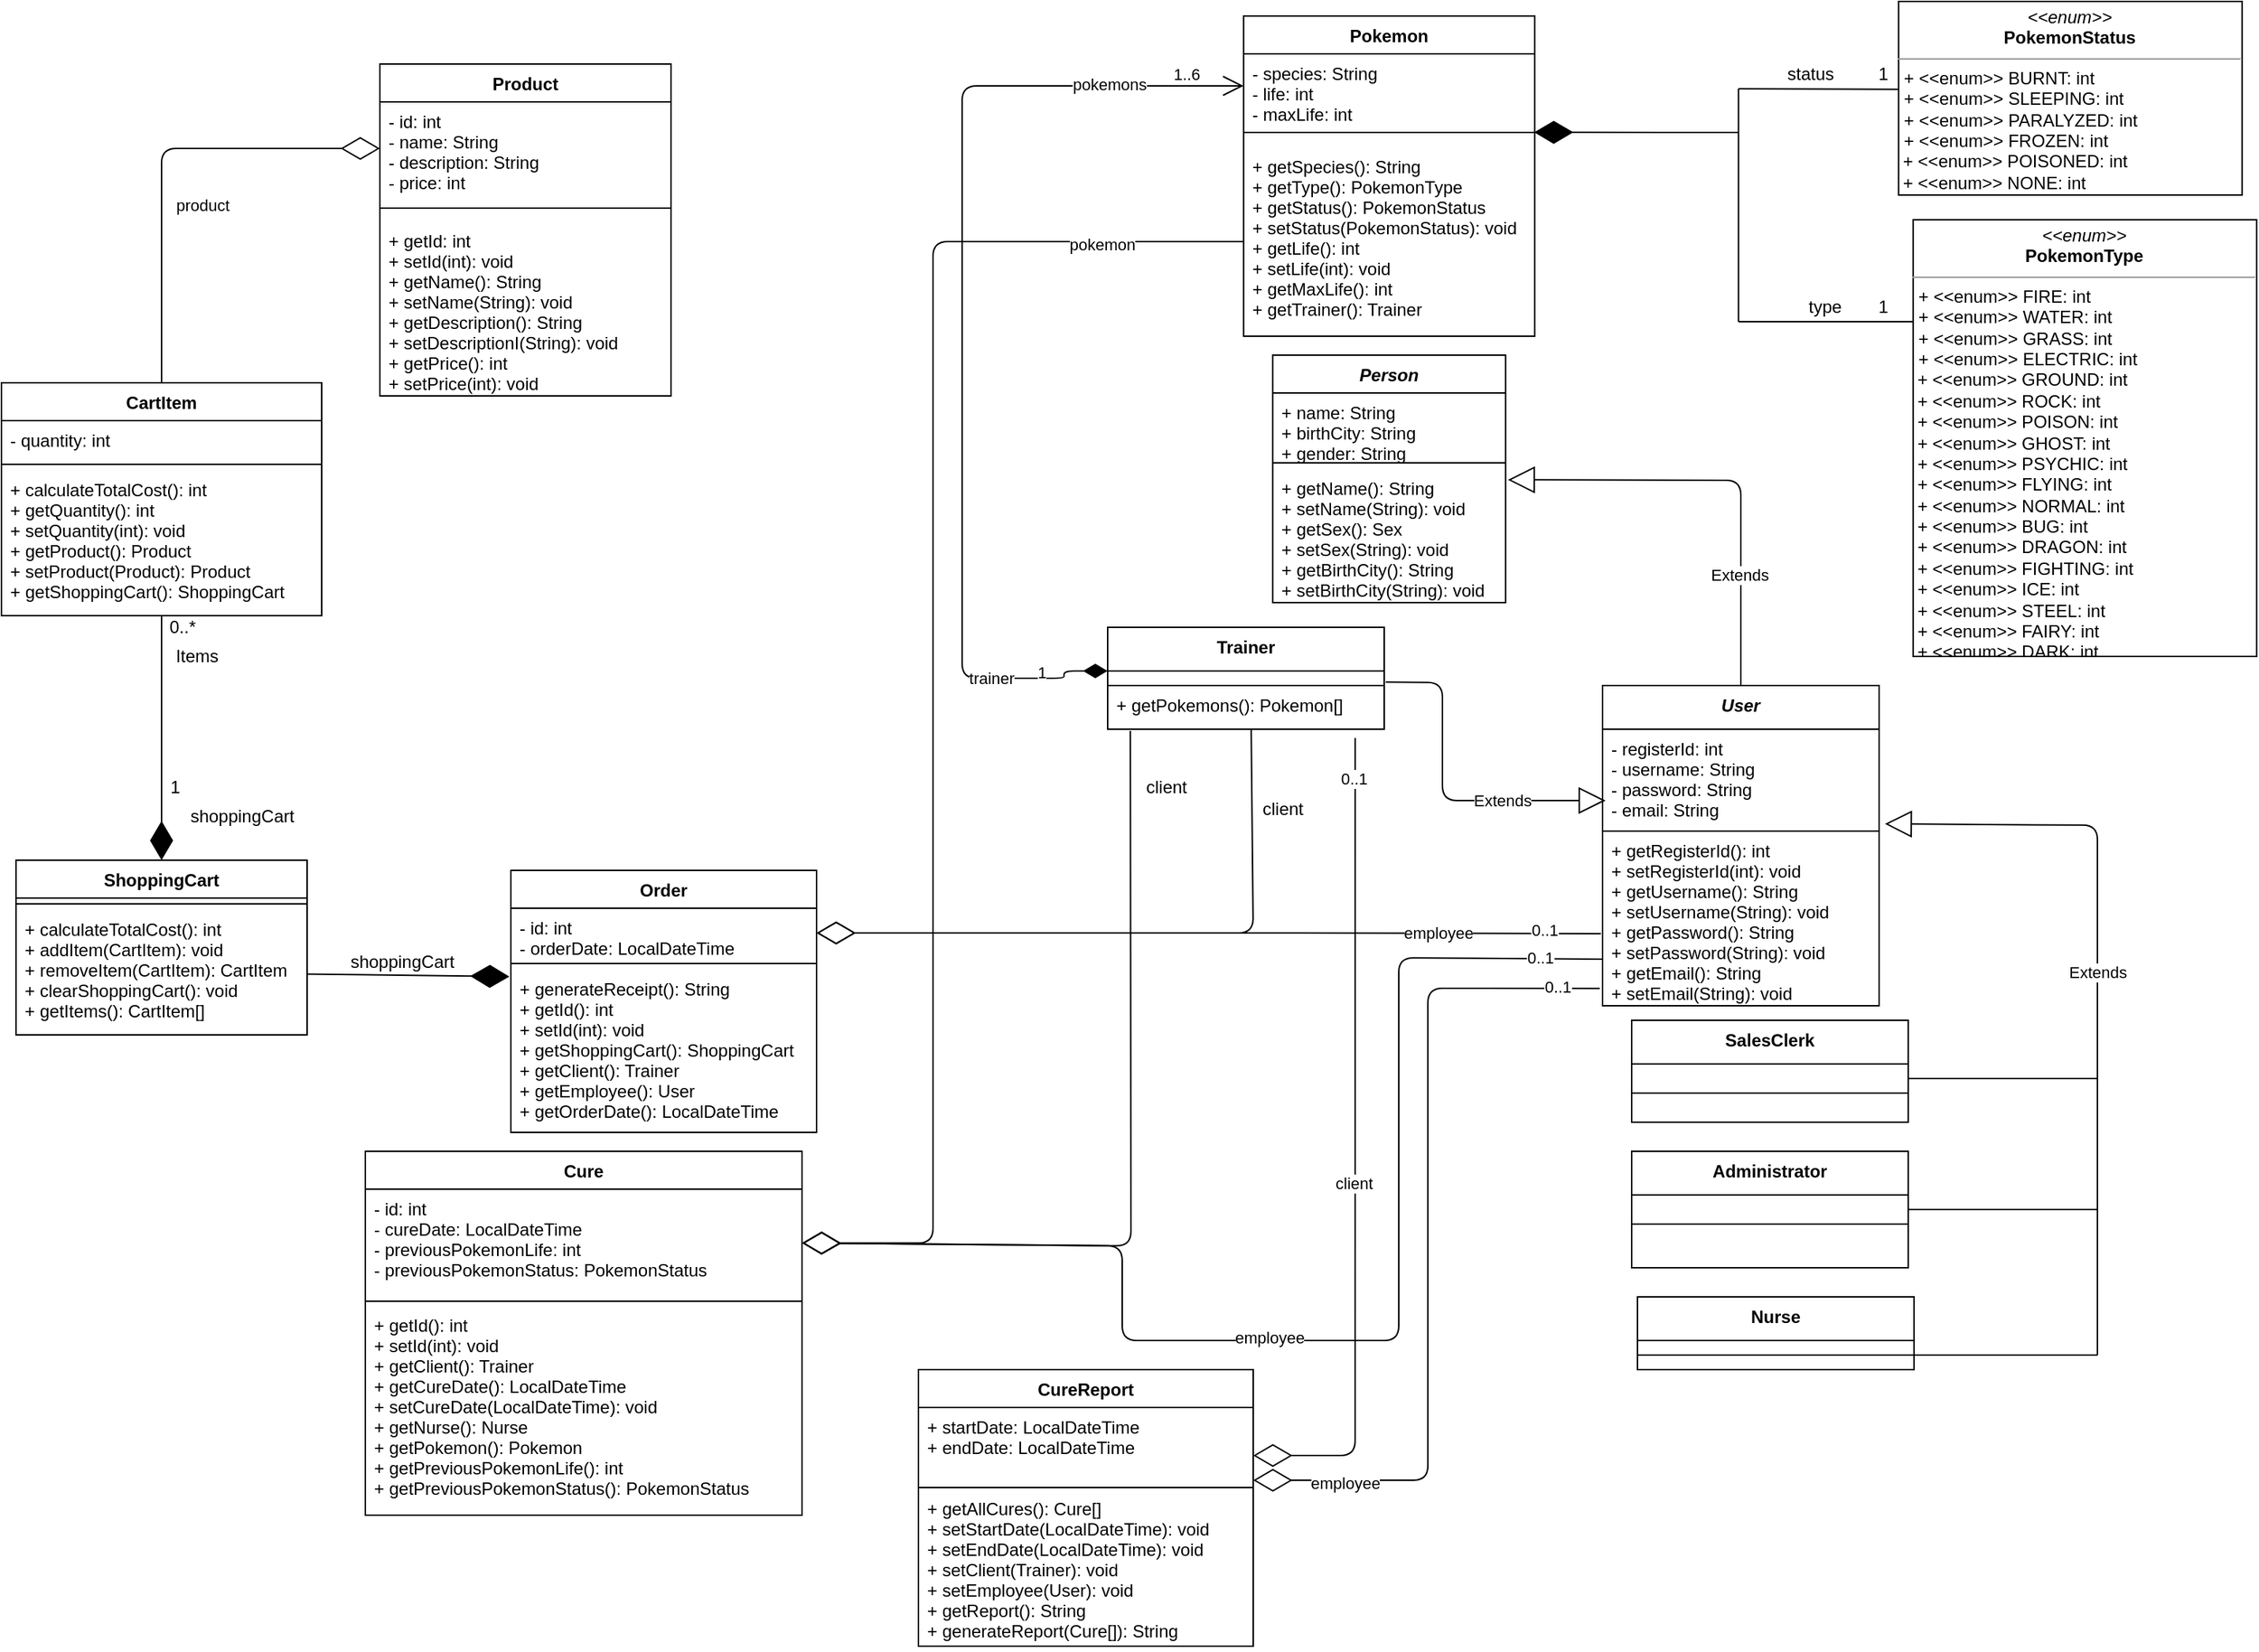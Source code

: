 <mxfile version="13.7.7" type="device"><diagram id="C5RBs43oDa-KdzZeNtuy" name="Page-1"><mxGraphModel dx="3307" dy="1314" grid="1" gridSize="10" guides="1" tooltips="1" connect="1" arrows="1" fold="1" page="1" pageScale="1" pageWidth="827" pageHeight="1169" math="0" shadow="0"><root><mxCell id="WIyWlLk6GJQsqaUBKTNV-0"/><mxCell id="WIyWlLk6GJQsqaUBKTNV-1" parent="WIyWlLk6GJQsqaUBKTNV-0"/><object label="&lt;p style=&quot;margin: 0px ; margin-top: 4px ; text-align: center&quot;&gt;&lt;i&gt;&amp;lt;&amp;lt;enum&amp;gt;&amp;gt;&lt;/i&gt;&lt;br&gt;&lt;b&gt;PokemonStatus&lt;/b&gt;&lt;/p&gt;&lt;hr size=&quot;1&quot;&gt;&lt;p style=&quot;margin: 0px ; margin-left: 4px&quot;&gt;+ &amp;lt;&amp;lt;enum&amp;gt;&amp;gt; BURNT: int&lt;/p&gt;&lt;p style=&quot;margin: 0px ; margin-left: 4px&quot;&gt;+ &amp;lt;&amp;lt;enum&amp;gt;&amp;gt; SLEEPING: int&lt;/p&gt;&lt;p style=&quot;margin: 0px ; margin-left: 4px&quot;&gt;+ &amp;lt;&amp;lt;enum&amp;gt;&amp;gt; PARALYZED: int&lt;/p&gt;&lt;p style=&quot;margin: 0px ; margin-left: 4px&quot;&gt;+ &amp;lt;&amp;lt;enum&amp;gt;&amp;gt; FROZEN: int&lt;/p&gt;&amp;nbsp;+ &amp;lt;&amp;lt;enum&amp;gt;&amp;gt; POISONED: int&lt;br&gt;&amp;nbsp;+ &amp;lt;&amp;lt;enum&amp;gt;&amp;gt; NONE: int" id="u6C_Y3JI8peM1VDSxDng-4"><mxCell style="verticalAlign=top;align=left;overflow=fill;fontSize=12;fontFamily=Helvetica;html=1;" parent="WIyWlLk6GJQsqaUBKTNV-1" vertex="1"><mxGeometry x="563.38" y="20" width="236" height="133" as="geometry"/></mxCell></object><mxCell id="u6C_Y3JI8peM1VDSxDng-15" value="1" style="text;html=1;strokeColor=none;fillColor=none;align=center;verticalAlign=middle;whiteSpace=wrap;rounded=0;" parent="WIyWlLk6GJQsqaUBKTNV-1" vertex="1"><mxGeometry x="543.38" y="60" width="20" height="20" as="geometry"/></mxCell><mxCell id="u6C_Y3JI8peM1VDSxDng-16" value="status" style="text;html=1;strokeColor=none;fillColor=none;align=center;verticalAlign=middle;whiteSpace=wrap;rounded=0;" parent="WIyWlLk6GJQsqaUBKTNV-1" vertex="1"><mxGeometry x="483.38" y="60" width="40" height="20" as="geometry"/></mxCell><object label="&lt;p style=&quot;margin: 0px ; margin-top: 4px ; text-align: center&quot;&gt;&lt;i&gt;&amp;lt;&amp;lt;enum&amp;gt;&amp;gt;&lt;/i&gt;&lt;br&gt;&lt;b&gt;PokemonType&lt;/b&gt;&lt;/p&gt;&lt;hr size=&quot;1&quot;&gt;&lt;p style=&quot;margin: 0px 0px 0px 4px&quot;&gt;+ &amp;lt;&amp;lt;enum&amp;gt;&amp;gt; FIRE: int&lt;/p&gt;&lt;p style=&quot;margin: 0px 0px 0px 4px&quot;&gt;+ &amp;lt;&amp;lt;enum&amp;gt;&amp;gt; WATER: int&lt;/p&gt;&lt;p style=&quot;margin: 0px 0px 0px 4px&quot;&gt;+ &amp;lt;&amp;lt;enum&amp;gt;&amp;gt; GRASS: int&lt;/p&gt;&lt;p style=&quot;margin: 0px 0px 0px 4px&quot;&gt;+ &amp;lt;&amp;lt;enum&amp;gt;&amp;gt; ELECTRIC: int&lt;/p&gt;&amp;nbsp;+ &amp;lt;&amp;lt;enum&amp;gt;&amp;gt; GROUND: int&lt;br&gt;&amp;nbsp;+ &amp;lt;&amp;lt;enum&amp;gt;&amp;gt; ROCK: int&lt;br&gt;&amp;nbsp;+ &amp;lt;&amp;lt;enum&amp;gt;&amp;gt; POISON: int&lt;br&gt;&amp;nbsp;+ &amp;lt;&amp;lt;enum&amp;gt;&amp;gt; GHOST: int&lt;br&gt;&amp;nbsp;+ &amp;lt;&amp;lt;enum&amp;gt;&amp;gt; PSYCHIC: int&lt;br&gt;&amp;nbsp;+ &amp;lt;&amp;lt;enum&amp;gt;&amp;gt; FLYING: int&lt;br&gt;&amp;nbsp;+ &amp;lt;&amp;lt;enum&amp;gt;&amp;gt; NORMAL: int&lt;br&gt;&amp;nbsp;+ &amp;lt;&amp;lt;enum&amp;gt;&amp;gt; BUG: int&lt;br&gt;&amp;nbsp;+ &amp;lt;&amp;lt;enum&amp;gt;&amp;gt; DRAGON: int&lt;br&gt;&amp;nbsp;+ &amp;lt;&amp;lt;enum&amp;gt;&amp;gt; FIGHTING: int&lt;br&gt;&amp;nbsp;+ &amp;lt;&amp;lt;enum&amp;gt;&amp;gt; ICE: int&lt;br&gt;&amp;nbsp;+ &amp;lt;&amp;lt;enum&amp;gt;&amp;gt; STEEL: int&lt;br&gt;&amp;nbsp;+ &amp;lt;&amp;lt;enum&amp;gt;&amp;gt; FAIRY: int&lt;br&gt;&amp;nbsp;+ &amp;lt;&amp;lt;enum&amp;gt;&amp;gt; DARK: int&lt;br&gt;&lt;br&gt;&lt;p style=&quot;margin: 0px ; margin-left: 4px&quot;&gt;&lt;/p&gt;" id="u6C_Y3JI8peM1VDSxDng-19"><mxCell style="verticalAlign=top;align=left;overflow=fill;fontSize=12;fontFamily=Helvetica;html=1;" parent="WIyWlLk6GJQsqaUBKTNV-1" vertex="1"><mxGeometry x="573.38" y="170" width="236" height="300" as="geometry"/></mxCell></object><mxCell id="u6C_Y3JI8peM1VDSxDng-21" value="" style="endArrow=none;html=1;" parent="WIyWlLk6GJQsqaUBKTNV-1" edge="1"><mxGeometry width="50" height="50" relative="1" as="geometry"><mxPoint x="453.38" y="80" as="sourcePoint"/><mxPoint x="453.38" y="240" as="targetPoint"/></mxGeometry></mxCell><mxCell id="u6C_Y3JI8peM1VDSxDng-22" value="" style="endArrow=none;html=1;" parent="WIyWlLk6GJQsqaUBKTNV-1" edge="1"><mxGeometry width="50" height="50" relative="1" as="geometry"><mxPoint x="453.38" y="240" as="sourcePoint"/><mxPoint x="573.38" y="240" as="targetPoint"/></mxGeometry></mxCell><mxCell id="u6C_Y3JI8peM1VDSxDng-23" value="" style="endArrow=none;html=1;entryX=-0.002;entryY=0.454;entryDx=0;entryDy=0;entryPerimeter=0;" parent="WIyWlLk6GJQsqaUBKTNV-1" target="u6C_Y3JI8peM1VDSxDng-4" edge="1"><mxGeometry width="50" height="50" relative="1" as="geometry"><mxPoint x="453.38" y="80" as="sourcePoint"/><mxPoint x="493.38" y="80" as="targetPoint"/></mxGeometry></mxCell><mxCell id="u6C_Y3JI8peM1VDSxDng-24" value="" style="endArrow=diamondThin;endFill=1;endSize=24;html=1;entryX=0.998;entryY=0.495;entryDx=0;entryDy=0;entryPerimeter=0;" parent="WIyWlLk6GJQsqaUBKTNV-1" target="u6C_Y3JI8peM1VDSxDng-2" edge="1"><mxGeometry width="160" relative="1" as="geometry"><mxPoint x="453.38" y="110" as="sourcePoint"/><mxPoint x="483.38" y="20" as="targetPoint"/></mxGeometry></mxCell><mxCell id="u6C_Y3JI8peM1VDSxDng-25" value="type" style="text;html=1;strokeColor=none;fillColor=none;align=center;verticalAlign=middle;whiteSpace=wrap;rounded=0;" parent="WIyWlLk6GJQsqaUBKTNV-1" vertex="1"><mxGeometry x="493.38" y="220" width="40" height="20" as="geometry"/></mxCell><mxCell id="u6C_Y3JI8peM1VDSxDng-44" value="1" style="text;html=1;strokeColor=none;fillColor=none;align=center;verticalAlign=middle;whiteSpace=wrap;rounded=0;" parent="WIyWlLk6GJQsqaUBKTNV-1" vertex="1"><mxGeometry x="543.38" y="220" width="20" height="20" as="geometry"/></mxCell><mxCell id="u6C_Y3JI8peM1VDSxDng-47" value="Extends" style="endArrow=block;endSize=16;endFill=0;html=1;exitX=0.5;exitY=0;exitDx=0;exitDy=0;entryX=1.01;entryY=0.083;entryDx=0;entryDy=0;entryPerimeter=0;" parent="WIyWlLk6GJQsqaUBKTNV-1" source="u6C_Y3JI8peM1VDSxDng-45" target="u6C_Y3JI8peM1VDSxDng-29" edge="1"><mxGeometry x="-0.494" y="1" width="160" relative="1" as="geometry"><mxPoint x="125" y="480" as="sourcePoint"/><mxPoint x="300" y="386" as="targetPoint"/><Array as="points"><mxPoint x="455" y="349"/></Array><mxPoint as="offset"/></mxGeometry></mxCell><mxCell id="u6C_Y3JI8peM1VDSxDng-78" value="" style="endArrow=diamondThin;endFill=1;endSize=24;html=1;entryX=0.5;entryY=0;entryDx=0;entryDy=0;" parent="WIyWlLk6GJQsqaUBKTNV-1" source="u6C_Y3JI8peM1VDSxDng-69" target="u6C_Y3JI8peM1VDSxDng-73" edge="1"><mxGeometry width="160" relative="1" as="geometry"><mxPoint x="-640" y="433" as="sourcePoint"/><mxPoint x="-550" y="520" as="targetPoint"/></mxGeometry></mxCell><mxCell id="u6C_Y3JI8peM1VDSxDng-79" value="0..*" style="text;html=1;align=center;verticalAlign=middle;resizable=0;points=[];autosize=1;" parent="WIyWlLk6GJQsqaUBKTNV-1" vertex="1"><mxGeometry x="-631" y="440" width="30" height="20" as="geometry"/></mxCell><mxCell id="u6C_Y3JI8peM1VDSxDng-80" value="Items" style="text;html=1;align=center;verticalAlign=middle;resizable=0;points=[];autosize=1;" parent="WIyWlLk6GJQsqaUBKTNV-1" vertex="1"><mxGeometry x="-631" y="460" width="50" height="20" as="geometry"/></mxCell><mxCell id="u6C_Y3JI8peM1VDSxDng-87" value="" style="endArrow=diamondThin;endFill=1;endSize=24;html=1;" parent="WIyWlLk6GJQsqaUBKTNV-1" source="u6C_Y3JI8peM1VDSxDng-76" edge="1"><mxGeometry width="160" relative="1" as="geometry"><mxPoint x="-580" y="650" as="sourcePoint"/><mxPoint x="-391" y="690" as="targetPoint"/></mxGeometry></mxCell><mxCell id="u6C_Y3JI8peM1VDSxDng-62" value="Product" style="swimlane;fontStyle=1;align=center;verticalAlign=top;childLayout=stackLayout;horizontal=1;startSize=26;horizontalStack=0;resizeParent=1;resizeParentMax=0;resizeLast=0;collapsible=1;marginBottom=0;strokeColor=#000000;" parent="WIyWlLk6GJQsqaUBKTNV-1" vertex="1"><mxGeometry x="-480" y="63" width="200" height="228" as="geometry"/></mxCell><mxCell id="u6C_Y3JI8peM1VDSxDng-63" value="- id: int&#10;- name: String&#10;- description: String&#10;- price: int" style="text;strokeColor=none;fillColor=none;align=left;verticalAlign=top;spacingLeft=4;spacingRight=4;overflow=hidden;rotatable=0;points=[[0,0.5],[1,0.5]];portConstraint=eastwest;" parent="u6C_Y3JI8peM1VDSxDng-62" vertex="1"><mxGeometry y="26" width="200" height="64" as="geometry"/></mxCell><mxCell id="u6C_Y3JI8peM1VDSxDng-64" value="" style="line;strokeWidth=1;fillColor=none;align=left;verticalAlign=middle;spacingTop=-1;spacingLeft=3;spacingRight=3;rotatable=0;labelPosition=right;points=[];portConstraint=eastwest;" parent="u6C_Y3JI8peM1VDSxDng-62" vertex="1"><mxGeometry y="90" width="200" height="18" as="geometry"/></mxCell><mxCell id="u6C_Y3JI8peM1VDSxDng-65" value="+ getId: int&#10;+ setId(int): void&#10;+ getName(): String&#10;+ setName(String): void&#10;+ getDescription(): String&#10;+ setDescriptionI(String): void&#10;+ getPrice(): int&#10;+ setPrice(int): void" style="text;strokeColor=none;fillColor=none;align=left;verticalAlign=top;spacingLeft=4;spacingRight=4;overflow=hidden;rotatable=0;points=[[0,0.5],[1,0.5]];portConstraint=eastwest;" parent="u6C_Y3JI8peM1VDSxDng-62" vertex="1"><mxGeometry y="108" width="200" height="120" as="geometry"/></mxCell><mxCell id="u6C_Y3JI8peM1VDSxDng-88" value="shoppingCart" style="text;html=1;align=center;verticalAlign=middle;resizable=0;points=[];autosize=1;" parent="WIyWlLk6GJQsqaUBKTNV-1" vertex="1"><mxGeometry x="-510" y="670" width="90" height="20" as="geometry"/></mxCell><mxCell id="u6C_Y3JI8peM1VDSxDng-90" value="" style="endArrow=diamondThin;endFill=0;endSize=24;html=1;entryX=1;entryY=0.5;entryDx=0;entryDy=0;exitX=0.519;exitY=1.011;exitDx=0;exitDy=0;exitPerimeter=0;" parent="WIyWlLk6GJQsqaUBKTNV-1" source="u6C_Y3JI8peM1VDSxDng-33" target="u6C_Y3JI8peM1VDSxDng-84" edge="1"><mxGeometry width="160" relative="1" as="geometry"><mxPoint x="120" y="653" as="sourcePoint"/><mxPoint x="-40.0" y="660" as="targetPoint"/><Array as="points"><mxPoint x="120" y="660"/></Array></mxGeometry></mxCell><mxCell id="u6C_Y3JI8peM1VDSxDng-92" value="" style="endArrow=diamondThin;endFill=0;endSize=24;html=1;entryX=1;entryY=0.5;entryDx=0;entryDy=0;exitX=-0.006;exitY=0.587;exitDx=0;exitDy=0;exitPerimeter=0;" parent="WIyWlLk6GJQsqaUBKTNV-1" source="u6C_Y3JI8peM1VDSxDng-52" target="u6C_Y3JI8peM1VDSxDng-84" edge="1"><mxGeometry width="160" relative="1" as="geometry"><mxPoint x="367" y="660" as="sourcePoint"/><mxPoint x="-40.0" y="660" as="targetPoint"/><Array as="points"><mxPoint x="120" y="660"/></Array></mxGeometry></mxCell><mxCell id="Ymt0ax7MJKX1hMuz9Lb0-1" value="employee" style="edgeLabel;html=1;align=center;verticalAlign=middle;resizable=0;points=[];" parent="u6C_Y3JI8peM1VDSxDng-92" vertex="1" connectable="0"><mxGeometry x="-0.582" relative="1" as="geometry"><mxPoint as="offset"/></mxGeometry></mxCell><mxCell id="H_bhUSJvRI_-khd7OdcG-2" value="0..1" style="edgeLabel;html=1;align=center;verticalAlign=middle;resizable=0;points=[];" parent="u6C_Y3JI8peM1VDSxDng-92" vertex="1" connectable="0"><mxGeometry x="-0.095" y="-205" relative="1" as="geometry"><mxPoint x="205" y="203" as="offset"/></mxGeometry></mxCell><mxCell id="u6C_Y3JI8peM1VDSxDng-93" value="client" style="text;html=1;align=center;verticalAlign=middle;resizable=0;points=[];autosize=1;" parent="WIyWlLk6GJQsqaUBKTNV-1" vertex="1"><mxGeometry x="120" y="565" width="40" height="20" as="geometry"/></mxCell><mxCell id="u6C_Y3JI8peM1VDSxDng-111" value="Extends" style="endArrow=block;endSize=16;endFill=0;html=1;entryX=1.021;entryY=0.929;entryDx=0;entryDy=0;entryPerimeter=0;" parent="WIyWlLk6GJQsqaUBKTNV-1" target="u6C_Y3JI8peM1VDSxDng-46" edge="1"><mxGeometry x="0.034" width="160" relative="1" as="geometry"><mxPoint x="700" y="950" as="sourcePoint"/><mxPoint x="570" y="590" as="targetPoint"/><Array as="points"><mxPoint x="700" y="586"/></Array><mxPoint as="offset"/></mxGeometry></mxCell><mxCell id="AShfOwBDMAc3kCmobRWw-1" value="1" style="text;html=1;align=center;verticalAlign=middle;resizable=0;points=[];autosize=1;" parent="WIyWlLk6GJQsqaUBKTNV-1" vertex="1"><mxGeometry x="-631" y="550" width="20" height="20" as="geometry"/></mxCell><mxCell id="AShfOwBDMAc3kCmobRWw-2" value="Extends" style="endArrow=block;endSize=16;endFill=0;html=1;exitX=1.005;exitY=0.757;exitDx=0;exitDy=0;exitPerimeter=0;entryX=0.011;entryY=0.7;entryDx=0;entryDy=0;entryPerimeter=0;" parent="WIyWlLk6GJQsqaUBKTNV-1" source="u6C_Y3JI8peM1VDSxDng-81" target="u6C_Y3JI8peM1VDSxDng-46" edge="1"><mxGeometry x="0.392" width="160" relative="1" as="geometry"><mxPoint x="180" y="580" as="sourcePoint"/><mxPoint x="360" y="600" as="targetPoint"/><Array as="points"><mxPoint x="250" y="488"/><mxPoint x="250" y="569"/></Array><mxPoint as="offset"/></mxGeometry></mxCell><mxCell id="AShfOwBDMAc3kCmobRWw-3" value="shoppingCart" style="text;html=1;align=center;verticalAlign=middle;resizable=0;points=[];autosize=1;" parent="WIyWlLk6GJQsqaUBKTNV-1" vertex="1"><mxGeometry x="-620" y="570" width="90" height="20" as="geometry"/></mxCell><mxCell id="u6C_Y3JI8peM1VDSxDng-83" value="Order" style="swimlane;fontStyle=1;align=center;verticalAlign=top;childLayout=stackLayout;horizontal=1;startSize=26;horizontalStack=0;resizeParent=1;resizeParentMax=0;resizeLast=0;collapsible=1;marginBottom=0;strokeColor=#000000;" parent="WIyWlLk6GJQsqaUBKTNV-1" vertex="1"><mxGeometry x="-390" y="617" width="210" height="180" as="geometry"/></mxCell><mxCell id="u6C_Y3JI8peM1VDSxDng-84" value="- id: int&#10;- orderDate: LocalDateTime" style="text;strokeColor=none;fillColor=none;align=left;verticalAlign=top;spacingLeft=4;spacingRight=4;overflow=hidden;rotatable=0;points=[[0,0.5],[1,0.5]];portConstraint=eastwest;" parent="u6C_Y3JI8peM1VDSxDng-83" vertex="1"><mxGeometry y="26" width="210" height="34" as="geometry"/></mxCell><mxCell id="u6C_Y3JI8peM1VDSxDng-85" value="" style="line;strokeWidth=1;fillColor=none;align=left;verticalAlign=middle;spacingTop=-1;spacingLeft=3;spacingRight=3;rotatable=0;labelPosition=right;points=[];portConstraint=eastwest;" parent="u6C_Y3JI8peM1VDSxDng-83" vertex="1"><mxGeometry y="60" width="210" height="8" as="geometry"/></mxCell><mxCell id="u6C_Y3JI8peM1VDSxDng-86" value="+ generateReceipt(): String&#10;+ getId(): int&#10;+ setId(int): void &#10;+ getShoppingCart(): ShoppingCart&#10;+ getClient(): Trainer&#10;+ getEmployee(): User&#10;+ getOrderDate(): LocalDateTime" style="text;strokeColor=none;fillColor=none;align=left;verticalAlign=top;spacingLeft=4;spacingRight=4;overflow=hidden;rotatable=0;points=[[0,0.5],[1,0.5]];portConstraint=eastwest;" parent="u6C_Y3JI8peM1VDSxDng-83" vertex="1"><mxGeometry y="68" width="210" height="112" as="geometry"/></mxCell><mxCell id="AShfOwBDMAc3kCmobRWw-8" value="" style="endArrow=diamondThin;endFill=0;endSize=24;html=1;exitX=0.002;exitY=0.733;exitDx=0;exitDy=0;exitPerimeter=0;entryX=1;entryY=0.5;entryDx=0;entryDy=0;" parent="WIyWlLk6GJQsqaUBKTNV-1" source="u6C_Y3JI8peM1VDSxDng-52" target="AShfOwBDMAc3kCmobRWw-5" edge="1"><mxGeometry width="160" relative="1" as="geometry"><mxPoint x="-10" y="870" as="sourcePoint"/><mxPoint x="-180" y="900" as="targetPoint"/><Array as="points"><mxPoint x="220" y="677"/><mxPoint x="220" y="940"/><mxPoint x="30" y="940"/><mxPoint x="30" y="875"/></Array></mxGeometry></mxCell><mxCell id="H_bhUSJvRI_-khd7OdcG-1" value="0..1" style="edgeLabel;html=1;align=center;verticalAlign=middle;resizable=0;points=[];" parent="AShfOwBDMAc3kCmobRWw-8" vertex="1" connectable="0"><mxGeometry x="-0.9" y="-1" relative="1" as="geometry"><mxPoint as="offset"/></mxGeometry></mxCell><mxCell id="AShfOwBDMAc3kCmobRWw-9" value="" style="endArrow=diamondThin;endFill=0;endSize=24;html=1;exitX=0.082;exitY=1.039;exitDx=0;exitDy=0;exitPerimeter=0;entryX=1;entryY=0.5;entryDx=0;entryDy=0;" parent="WIyWlLk6GJQsqaUBKTNV-1" source="u6C_Y3JI8peM1VDSxDng-33" target="AShfOwBDMAc3kCmobRWw-5" edge="1"><mxGeometry width="160" relative="1" as="geometry"><mxPoint x="70" y="780" as="sourcePoint"/><mxPoint x="-190" y="880" as="targetPoint"/><Array as="points"><mxPoint x="36" y="875"/></Array></mxGeometry></mxCell><mxCell id="AShfOwBDMAc3kCmobRWw-10" value="client" style="text;html=1;align=center;verticalAlign=middle;resizable=0;points=[];autosize=1;" parent="WIyWlLk6GJQsqaUBKTNV-1" vertex="1"><mxGeometry x="40" y="550" width="40" height="20" as="geometry"/></mxCell><mxCell id="hlaN5tLNmOkBNojrGxlf-1" value="" style="endArrow=none;html=1;exitX=1;exitY=0.5;exitDx=0;exitDy=0;" parent="WIyWlLk6GJQsqaUBKTNV-1" source="u6C_Y3JI8peM1VDSxDng-105" edge="1"><mxGeometry width="50" height="50" relative="1" as="geometry"><mxPoint x="600" y="870" as="sourcePoint"/><mxPoint x="700" y="850" as="targetPoint"/></mxGeometry></mxCell><mxCell id="hlaN5tLNmOkBNojrGxlf-2" value="" style="endArrow=none;html=1;exitX=1;exitY=0.5;exitDx=0;exitDy=0;" parent="WIyWlLk6GJQsqaUBKTNV-1" edge="1"><mxGeometry width="50" height="50" relative="1" as="geometry"><mxPoint x="574" y="950" as="sourcePoint"/><mxPoint x="700" y="950" as="targetPoint"/></mxGeometry></mxCell><mxCell id="hlaN5tLNmOkBNojrGxlf-5" value="" style="endArrow=none;html=1;exitX=1;exitY=0.5;exitDx=0;exitDy=0;" parent="WIyWlLk6GJQsqaUBKTNV-1" edge="1"><mxGeometry width="50" height="50" relative="1" as="geometry"><mxPoint x="570.0" y="760" as="sourcePoint"/><mxPoint x="700" y="760" as="targetPoint"/></mxGeometry></mxCell><mxCell id="u6C_Y3JI8peM1VDSxDng-66" value="CartItem" style="swimlane;fontStyle=1;align=center;verticalAlign=top;childLayout=stackLayout;horizontal=1;startSize=26;horizontalStack=0;resizeParent=1;resizeParentMax=0;resizeLast=0;collapsible=1;marginBottom=0;strokeColor=#000000;" parent="WIyWlLk6GJQsqaUBKTNV-1" vertex="1"><mxGeometry x="-740" y="282" width="220" height="160" as="geometry"/></mxCell><mxCell id="u6C_Y3JI8peM1VDSxDng-67" value="- quantity: int" style="text;strokeColor=none;fillColor=none;align=left;verticalAlign=top;spacingLeft=4;spacingRight=4;overflow=hidden;rotatable=0;points=[[0,0.5],[1,0.5]];portConstraint=eastwest;" parent="u6C_Y3JI8peM1VDSxDng-66" vertex="1"><mxGeometry y="26" width="220" height="26" as="geometry"/></mxCell><mxCell id="u6C_Y3JI8peM1VDSxDng-68" value="" style="line;strokeWidth=1;fillColor=none;align=left;verticalAlign=middle;spacingTop=-1;spacingLeft=3;spacingRight=3;rotatable=0;labelPosition=right;points=[];portConstraint=eastwest;" parent="u6C_Y3JI8peM1VDSxDng-66" vertex="1"><mxGeometry y="52" width="220" height="8" as="geometry"/></mxCell><mxCell id="u6C_Y3JI8peM1VDSxDng-69" value="+ calculateTotalCost(): int&#10;+ getQuantity(): int&#10;+ setQuantity(int): void&#10;+ getProduct(): Product&#10;+ setProduct(Product): Product&#10;+ getShoppingCart(): ShoppingCart" style="text;strokeColor=none;fillColor=none;align=left;verticalAlign=top;spacingLeft=4;spacingRight=4;overflow=hidden;rotatable=0;points=[[0,0.5],[1,0.5]];portConstraint=eastwest;" parent="u6C_Y3JI8peM1VDSxDng-66" vertex="1"><mxGeometry y="60" width="220" height="100" as="geometry"/></mxCell><mxCell id="u6C_Y3JI8peM1VDSxDng-73" value="ShoppingCart" style="swimlane;fontStyle=1;align=center;verticalAlign=top;childLayout=stackLayout;horizontal=1;startSize=26;horizontalStack=0;resizeParent=1;resizeParentMax=0;resizeLast=0;collapsible=1;marginBottom=0;strokeColor=#000000;" parent="WIyWlLk6GJQsqaUBKTNV-1" vertex="1"><mxGeometry x="-730" y="610" width="200" height="120" as="geometry"/></mxCell><mxCell id="u6C_Y3JI8peM1VDSxDng-75" value="" style="line;strokeWidth=1;fillColor=none;align=left;verticalAlign=middle;spacingTop=-1;spacingLeft=3;spacingRight=3;rotatable=0;labelPosition=right;points=[];portConstraint=eastwest;" parent="u6C_Y3JI8peM1VDSxDng-73" vertex="1"><mxGeometry y="26" width="200" height="8" as="geometry"/></mxCell><mxCell id="u6C_Y3JI8peM1VDSxDng-76" value="+ calculateTotalCost(): int&#10;+ addItem(CartItem): void&#10;+ removeItem(CartItem): CartItem&#10;+ clearShoppingCart(): void&#10;+ getItems(): CartItem[]&#10;" style="text;strokeColor=none;fillColor=none;align=left;verticalAlign=top;spacingLeft=4;spacingRight=4;overflow=hidden;rotatable=0;points=[[0,0.5],[1,0.5]];portConstraint=eastwest;" parent="u6C_Y3JI8peM1VDSxDng-73" vertex="1"><mxGeometry y="34" width="200" height="86" as="geometry"/></mxCell><mxCell id="u6C_Y3JI8peM1VDSxDng-30" value="Trainer" style="swimlane;fontStyle=1;align=center;verticalAlign=top;childLayout=stackLayout;horizontal=1;startSize=30;horizontalStack=0;resizeParent=1;resizeParentMax=0;resizeLast=0;collapsible=1;marginBottom=0;" parent="WIyWlLk6GJQsqaUBKTNV-1" vertex="1"><mxGeometry x="20" y="450" width="190" height="70" as="geometry"/></mxCell><mxCell id="u6C_Y3JI8peM1VDSxDng-81" value="" style="text;strokeColor=#000000;fillColor=none;align=left;verticalAlign=top;spacingLeft=4;spacingRight=4;overflow=hidden;rotatable=0;points=[[0,0.5],[1,0.5]];portConstraint=eastwest;" parent="u6C_Y3JI8peM1VDSxDng-30" vertex="1"><mxGeometry y="30" width="190" height="10" as="geometry"/></mxCell><mxCell id="u6C_Y3JI8peM1VDSxDng-33" value="+ getPokemons(): Pokemon[]" style="text;strokeColor=none;fillColor=none;align=left;verticalAlign=top;spacingLeft=4;spacingRight=4;overflow=hidden;rotatable=0;points=[[0,0.5],[1,0.5]];portConstraint=eastwest;" parent="u6C_Y3JI8peM1VDSxDng-30" vertex="1"><mxGeometry y="40" width="190" height="30" as="geometry"/></mxCell><mxCell id="u6C_Y3JI8peM1VDSxDng-99" value="SalesClerk" style="swimlane;fontStyle=1;align=center;verticalAlign=top;childLayout=stackLayout;horizontal=1;startSize=30;horizontalStack=0;resizeParent=1;resizeParentMax=0;resizeLast=0;collapsible=1;marginBottom=0;" parent="WIyWlLk6GJQsqaUBKTNV-1" vertex="1"><mxGeometry x="380" y="720" width="190" height="70" as="geometry"/></mxCell><mxCell id="u6C_Y3JI8peM1VDSxDng-101" value="" style="text;strokeColor=#000000;fillColor=none;align=left;verticalAlign=top;spacingLeft=4;spacingRight=4;overflow=hidden;rotatable=0;points=[[0,0.5],[1,0.5]];portConstraint=eastwest;" parent="u6C_Y3JI8peM1VDSxDng-99" vertex="1"><mxGeometry y="30" width="190" height="20" as="geometry"/></mxCell><mxCell id="u6C_Y3JI8peM1VDSxDng-103" value="" style="text;strokeColor=#000000;fillColor=none;align=left;verticalAlign=top;spacingLeft=4;spacingRight=4;overflow=hidden;rotatable=0;points=[[0,0.5],[1,0.5]];portConstraint=eastwest;" parent="u6C_Y3JI8peM1VDSxDng-99" vertex="1"><mxGeometry y="50" width="190" height="20" as="geometry"/></mxCell><mxCell id="u6C_Y3JI8peM1VDSxDng-26" value="Person" style="swimlane;fontStyle=3;align=center;verticalAlign=top;childLayout=stackLayout;horizontal=1;startSize=26;horizontalStack=0;resizeParent=1;resizeParentMax=0;resizeLast=0;collapsible=1;marginBottom=0;" parent="WIyWlLk6GJQsqaUBKTNV-1" vertex="1"><mxGeometry x="133.38" y="263" width="160" height="170" as="geometry"/></mxCell><mxCell id="u6C_Y3JI8peM1VDSxDng-27" value="+ name: String&#10;+ birthCity: String&#10;+ gender: String" style="text;strokeColor=none;fillColor=none;align=left;verticalAlign=top;spacingLeft=4;spacingRight=4;overflow=hidden;rotatable=0;points=[[0,0.5],[1,0.5]];portConstraint=eastwest;" parent="u6C_Y3JI8peM1VDSxDng-26" vertex="1"><mxGeometry y="26" width="160" height="44" as="geometry"/></mxCell><mxCell id="u6C_Y3JI8peM1VDSxDng-28" value="" style="line;strokeWidth=1;fillColor=none;align=left;verticalAlign=middle;spacingTop=-1;spacingLeft=3;spacingRight=3;rotatable=0;labelPosition=right;points=[];portConstraint=eastwest;" parent="u6C_Y3JI8peM1VDSxDng-26" vertex="1"><mxGeometry y="70" width="160" height="8" as="geometry"/></mxCell><mxCell id="u6C_Y3JI8peM1VDSxDng-29" value="+ getName(): String&#10;+ setName(String): void&#10;+ getSex(): Sex&#10;+ setSex(String): void&#10;+ getBirthCity(): String&#10;+ setBirthCity(String): void" style="text;strokeColor=none;fillColor=none;align=left;verticalAlign=top;spacingLeft=4;spacingRight=4;overflow=hidden;rotatable=0;points=[[0,0.5],[1,0.5]];portConstraint=eastwest;" parent="u6C_Y3JI8peM1VDSxDng-26" vertex="1"><mxGeometry y="78" width="160" height="92" as="geometry"/></mxCell><mxCell id="u6C_Y3JI8peM1VDSxDng-0" value="Pokemon" style="swimlane;fontStyle=1;align=center;verticalAlign=top;childLayout=stackLayout;horizontal=1;startSize=26;horizontalStack=0;resizeParent=1;resizeParentMax=0;resizeLast=0;collapsible=1;marginBottom=0;" parent="WIyWlLk6GJQsqaUBKTNV-1" vertex="1"><mxGeometry x="113.38" y="30" width="200" height="220" as="geometry"><mxRectangle x="180" y="170" width="90" height="26" as="alternateBounds"/></mxGeometry></mxCell><mxCell id="u6C_Y3JI8peM1VDSxDng-1" value="- species: String&#10;- life: int&#10;- maxLife: int" style="text;strokeColor=none;fillColor=none;align=left;verticalAlign=top;spacingLeft=4;spacingRight=4;overflow=hidden;rotatable=0;points=[[0,0.5],[1,0.5]];portConstraint=eastwest;" parent="u6C_Y3JI8peM1VDSxDng-0" vertex="1"><mxGeometry y="26" width="200" height="44" as="geometry"/></mxCell><mxCell id="u6C_Y3JI8peM1VDSxDng-2" value="" style="line;strokeWidth=1;fillColor=none;align=left;verticalAlign=middle;spacingTop=-1;spacingLeft=3;spacingRight=3;rotatable=0;labelPosition=right;points=[];portConstraint=eastwest;" parent="u6C_Y3JI8peM1VDSxDng-0" vertex="1"><mxGeometry y="70" width="200" height="20" as="geometry"/></mxCell><mxCell id="u6C_Y3JI8peM1VDSxDng-3" value="+ getSpecies(): String&#10;+ getType(): PokemonType&#10;+ getStatus(): PokemonStatus&#10;+ setStatus(PokemonStatus): void&#10;+ getLife(): int&#10;+ setLife(int): void&#10;+ getMaxLife(): int&#10;+ getTrainer(): Trainer" style="text;strokeColor=none;fillColor=none;align=left;verticalAlign=top;spacingLeft=4;spacingRight=4;overflow=hidden;rotatable=0;points=[[0,0.5],[1,0.5]];portConstraint=eastwest;" parent="u6C_Y3JI8peM1VDSxDng-0" vertex="1"><mxGeometry y="90" width="200" height="130" as="geometry"/></mxCell><mxCell id="u6C_Y3JI8peM1VDSxDng-108" value="Nurse" style="swimlane;fontStyle=1;align=center;verticalAlign=top;childLayout=stackLayout;horizontal=1;startSize=30;horizontalStack=0;resizeParent=1;resizeParentMax=0;resizeLast=0;collapsible=1;marginBottom=0;" parent="WIyWlLk6GJQsqaUBKTNV-1" vertex="1"><mxGeometry x="384" y="910" width="190" height="50" as="geometry"/></mxCell><mxCell id="u6C_Y3JI8peM1VDSxDng-109" value="" style="text;strokeColor=#000000;fillColor=none;align=left;verticalAlign=top;spacingLeft=4;spacingRight=4;overflow=hidden;rotatable=0;points=[[0,0.5],[1,0.5]];portConstraint=eastwest;" parent="u6C_Y3JI8peM1VDSxDng-108" vertex="1"><mxGeometry y="30" width="190" height="10" as="geometry"/></mxCell><mxCell id="u6C_Y3JI8peM1VDSxDng-110" value="" style="text;strokeColor=#000000;fillColor=none;align=left;verticalAlign=top;spacingLeft=4;spacingRight=4;overflow=hidden;rotatable=0;points=[[0,0.5],[1,0.5]];portConstraint=eastwest;" parent="u6C_Y3JI8peM1VDSxDng-108" vertex="1"><mxGeometry y="40" width="190" height="10" as="geometry"/></mxCell><mxCell id="u6C_Y3JI8peM1VDSxDng-104" value="Administrator" style="swimlane;fontStyle=1;align=center;verticalAlign=top;childLayout=stackLayout;horizontal=1;startSize=30;horizontalStack=0;resizeParent=1;resizeParentMax=0;resizeLast=0;collapsible=1;marginBottom=0;" parent="WIyWlLk6GJQsqaUBKTNV-1" vertex="1"><mxGeometry x="380" y="810" width="190" height="80" as="geometry"/></mxCell><mxCell id="u6C_Y3JI8peM1VDSxDng-105" value="" style="text;strokeColor=#000000;fillColor=none;align=left;verticalAlign=top;spacingLeft=4;spacingRight=4;overflow=hidden;rotatable=0;points=[[0,0.5],[1,0.5]];portConstraint=eastwest;" parent="u6C_Y3JI8peM1VDSxDng-104" vertex="1"><mxGeometry y="30" width="190" height="20" as="geometry"/></mxCell><mxCell id="u6C_Y3JI8peM1VDSxDng-106" value="" style="text;strokeColor=#000000;fillColor=none;align=left;verticalAlign=top;spacingLeft=4;spacingRight=4;overflow=hidden;rotatable=0;points=[[0,0.5],[1,0.5]];portConstraint=eastwest;" parent="u6C_Y3JI8peM1VDSxDng-104" vertex="1"><mxGeometry y="50" width="190" height="30" as="geometry"/></mxCell><mxCell id="Fr-G7k2FlEQSc9niKXHt-4" value="" style="endArrow=diamondThin;endFill=0;endSize=24;html=1;entryX=1;entryY=0.5;entryDx=0;entryDy=0;exitX=0;exitY=0.5;exitDx=0;exitDy=0;" parent="WIyWlLk6GJQsqaUBKTNV-1" source="u6C_Y3JI8peM1VDSxDng-3" target="AShfOwBDMAc3kCmobRWw-5" edge="1"><mxGeometry width="160" relative="1" as="geometry"><mxPoint x="-100" y="540" as="sourcePoint"/><mxPoint x="100" y="760" as="targetPoint"/><Array as="points"><mxPoint x="-100" y="185"/><mxPoint x="-100" y="873"/></Array></mxGeometry></mxCell><mxCell id="Fr-G7k2FlEQSc9niKXHt-5" value="pokemon" style="edgeLabel;html=1;align=center;verticalAlign=middle;resizable=0;points=[];" parent="Fr-G7k2FlEQSc9niKXHt-4" vertex="1" connectable="0"><mxGeometry x="-0.802" y="2" relative="1" as="geometry"><mxPoint as="offset"/></mxGeometry></mxCell><mxCell id="AShfOwBDMAc3kCmobRWw-4" value="Cure" style="swimlane;fontStyle=1;align=center;verticalAlign=top;childLayout=stackLayout;horizontal=1;startSize=26;horizontalStack=0;resizeParent=1;resizeParentMax=0;resizeLast=0;collapsible=1;marginBottom=0;" parent="WIyWlLk6GJQsqaUBKTNV-1" vertex="1"><mxGeometry x="-490" y="810" width="300" height="250" as="geometry"><mxRectangle x="-490" y="811" width="100" height="26" as="alternateBounds"/></mxGeometry></mxCell><mxCell id="AShfOwBDMAc3kCmobRWw-5" value="- id: int&#10;- cureDate: LocalDateTime&#10;- previousPokemonLife: int&#10;- previousPokemonStatus: PokemonStatus" style="text;strokeColor=none;fillColor=none;align=left;verticalAlign=top;spacingLeft=4;spacingRight=4;overflow=hidden;rotatable=0;points=[[0,0.5],[1,0.5]];portConstraint=eastwest;" parent="AShfOwBDMAc3kCmobRWw-4" vertex="1"><mxGeometry y="26" width="300" height="74" as="geometry"/></mxCell><mxCell id="AShfOwBDMAc3kCmobRWw-6" value="" style="line;strokeWidth=1;fillColor=none;align=left;verticalAlign=middle;spacingTop=-1;spacingLeft=3;spacingRight=3;rotatable=0;labelPosition=right;points=[];portConstraint=eastwest;" parent="AShfOwBDMAc3kCmobRWw-4" vertex="1"><mxGeometry y="100" width="300" height="6" as="geometry"/></mxCell><mxCell id="AShfOwBDMAc3kCmobRWw-7" value="+ getId(): int&#10;+ setId(int): void&#10;+ getClient(): Trainer&#10;+ getCureDate(): LocalDateTime&#10;+ setCureDate(LocalDateTime): void&#10;+ getNurse(): Nurse&#10;+ getPokemon(): Pokemon&#10;+ getPreviousPokemonLife(): int&#10;+ getPreviousPokemonStatus(): PokemonStatus" style="text;strokeColor=none;fillColor=none;align=left;verticalAlign=top;spacingLeft=4;spacingRight=4;overflow=hidden;rotatable=0;points=[[0,0.5],[1,0.5]];portConstraint=eastwest;" parent="AShfOwBDMAc3kCmobRWw-4" vertex="1"><mxGeometry y="106" width="300" height="144" as="geometry"/></mxCell><mxCell id="Fr-G7k2FlEQSc9niKXHt-10" value="" style="endArrow=diamondThin;endFill=0;endSize=24;html=1;exitX=0.5;exitY=0;exitDx=0;exitDy=0;entryX=0;entryY=0.5;entryDx=0;entryDy=0;" parent="WIyWlLk6GJQsqaUBKTNV-1" source="u6C_Y3JI8peM1VDSxDng-66" target="u6C_Y3JI8peM1VDSxDng-63" edge="1"><mxGeometry width="160" relative="1" as="geometry"><mxPoint x="-690" y="150" as="sourcePoint"/><mxPoint x="-530" y="150" as="targetPoint"/><Array as="points"><mxPoint x="-630" y="121"/></Array></mxGeometry></mxCell><mxCell id="Fr-G7k2FlEQSc9niKXHt-11" value="product" style="edgeLabel;html=1;align=center;verticalAlign=middle;resizable=0;points=[];" parent="Fr-G7k2FlEQSc9niKXHt-10" vertex="1" connectable="0"><mxGeometry x="0.181" y="-40" relative="1" as="geometry"><mxPoint x="5" y="-1" as="offset"/></mxGeometry></mxCell><mxCell id="Fr-G7k2FlEQSc9niKXHt-12" value="1" style="endArrow=open;html=1;endSize=12;startArrow=diamondThin;startSize=14;startFill=1;edgeStyle=orthogonalEdgeStyle;align=left;verticalAlign=bottom;entryX=0;entryY=0.5;entryDx=0;entryDy=0;exitX=0;exitY=0;exitDx=0;exitDy=0;exitPerimeter=0;" parent="WIyWlLk6GJQsqaUBKTNV-1" source="u6C_Y3JI8peM1VDSxDng-81" target="u6C_Y3JI8peM1VDSxDng-1" edge="1"><mxGeometry x="-0.844" y="5" relative="1" as="geometry"><mxPoint y="440" as="sourcePoint"/><mxPoint x="113.38" y="356.5" as="targetPoint"/><Array as="points"><mxPoint x="-10" y="480"/><mxPoint x="-10" y="485"/><mxPoint x="-80" y="485"/><mxPoint x="-80" y="78"/></Array><mxPoint as="offset"/></mxGeometry></mxCell><mxCell id="Fr-G7k2FlEQSc9niKXHt-13" value="trainer" style="edgeLabel;html=1;align=center;verticalAlign=middle;resizable=0;points=[];" parent="Fr-G7k2FlEQSc9niKXHt-12" vertex="1" connectable="0"><mxGeometry x="-0.799" y="2" relative="1" as="geometry"><mxPoint x="-14.05" y="-2" as="offset"/></mxGeometry></mxCell><mxCell id="Fr-G7k2FlEQSc9niKXHt-15" value="pokemons" style="edgeLabel;html=1;align=center;verticalAlign=middle;resizable=0;points=[];" parent="Fr-G7k2FlEQSc9niKXHt-12" vertex="1" connectable="0"><mxGeometry x="0.656" y="1" relative="1" as="geometry"><mxPoint x="28.69" as="offset"/></mxGeometry></mxCell><mxCell id="Fr-G7k2FlEQSc9niKXHt-16" value="1..6" style="edgeLabel;html=1;align=center;verticalAlign=middle;resizable=0;points=[];" parent="Fr-G7k2FlEQSc9niKXHt-12" vertex="1" connectable="0"><mxGeometry x="0.887" y="-2" relative="1" as="geometry"><mxPoint y="-10" as="offset"/></mxGeometry></mxCell><mxCell id="Ymt0ax7MJKX1hMuz9Lb0-2" value="employee" style="edgeLabel;html=1;align=center;verticalAlign=middle;resizable=0;points=[];" parent="WIyWlLk6GJQsqaUBKTNV-1" vertex="1" connectable="0"><mxGeometry x="262.862" y="669.303" as="geometry"><mxPoint x="-132" y="268" as="offset"/></mxGeometry></mxCell><mxCell id="u6C_Y3JI8peM1VDSxDng-45" value="User" style="swimlane;fontStyle=3;align=center;verticalAlign=top;childLayout=stackLayout;horizontal=1;startSize=30;horizontalStack=0;resizeParent=1;resizeParentMax=0;resizeLast=0;collapsible=1;marginBottom=0;" parent="WIyWlLk6GJQsqaUBKTNV-1" vertex="1"><mxGeometry x="360" y="490" width="190" height="220" as="geometry"/></mxCell><mxCell id="u6C_Y3JI8peM1VDSxDng-46" value="- registerId: int&#10;- username: String&#10;- password: String&#10;- email: String" style="text;strokeColor=none;fillColor=none;align=left;verticalAlign=top;spacingLeft=4;spacingRight=4;overflow=hidden;rotatable=0;points=[[0,0.5],[1,0.5]];portConstraint=eastwest;" parent="u6C_Y3JI8peM1VDSxDng-45" vertex="1"><mxGeometry y="30" width="190" height="70" as="geometry"/></mxCell><mxCell id="u6C_Y3JI8peM1VDSxDng-52" value="+ getRegisterId(): int&#10;+ setRegisterId(int): void&#10;+ getUsername(): String&#10;+ setUsername(String): void&#10;+ getPassword(): String&#10;+ setPassword(String): void&#10;+ getEmail(): String&#10;+ setEmail(String): void&#10;" style="text;strokeColor=#000000;fillColor=none;align=left;verticalAlign=top;spacingLeft=4;spacingRight=4;overflow=hidden;rotatable=0;points=[[0,0.5],[1,0.5]];portConstraint=eastwest;" parent="u6C_Y3JI8peM1VDSxDng-45" vertex="1"><mxGeometry y="100" width="190" height="120" as="geometry"/></mxCell><mxCell id="JqAYXucu2ZvDvOVqG9iQ-5" value="" style="endArrow=diamondThin;endFill=0;endSize=24;html=1;exitX=-0.01;exitY=0.901;exitDx=0;exitDy=0;exitPerimeter=0;entryX=1;entryY=0.5;entryDx=0;entryDy=0;" edge="1" parent="WIyWlLk6GJQsqaUBKTNV-1" source="u6C_Y3JI8peM1VDSxDng-52"><mxGeometry width="160" relative="1" as="geometry"><mxPoint x="670.38" y="840.96" as="sourcePoint"/><mxPoint x="120" y="1036" as="targetPoint"/><Array as="points"><mxPoint x="240" y="698"/><mxPoint x="240" y="1036"/></Array></mxGeometry></mxCell><mxCell id="JqAYXucu2ZvDvOVqG9iQ-6" value="0..1" style="edgeLabel;html=1;align=center;verticalAlign=middle;resizable=0;points=[];" vertex="1" connectable="0" parent="JqAYXucu2ZvDvOVqG9iQ-5"><mxGeometry x="-0.9" y="-1" relative="1" as="geometry"><mxPoint as="offset"/></mxGeometry></mxCell><mxCell id="JqAYXucu2ZvDvOVqG9iQ-8" value="employee" style="edgeLabel;html=1;align=center;verticalAlign=middle;resizable=0;points=[];" vertex="1" connectable="0" parent="JqAYXucu2ZvDvOVqG9iQ-5"><mxGeometry x="0.782" y="2" relative="1" as="geometry"><mxPoint as="offset"/></mxGeometry></mxCell><mxCell id="JqAYXucu2ZvDvOVqG9iQ-9" value="" style="endArrow=diamondThin;endFill=0;endSize=24;html=1;exitX=0.895;exitY=1.2;exitDx=0;exitDy=0;exitPerimeter=0;entryX=1;entryY=0.5;entryDx=0;entryDy=0;" edge="1" parent="WIyWlLk6GJQsqaUBKTNV-1" source="u6C_Y3JI8peM1VDSxDng-33"><mxGeometry width="160" relative="1" as="geometry"><mxPoint x="358.1" y="681.12" as="sourcePoint"/><mxPoint x="120" y="1019" as="targetPoint"/><Array as="points"><mxPoint x="190" y="1019"/></Array></mxGeometry></mxCell><mxCell id="JqAYXucu2ZvDvOVqG9iQ-10" value="0..1" style="edgeLabel;html=1;align=center;verticalAlign=middle;resizable=0;points=[];" vertex="1" connectable="0" parent="JqAYXucu2ZvDvOVqG9iQ-9"><mxGeometry x="-0.9" y="-1" relative="1" as="geometry"><mxPoint as="offset"/></mxGeometry></mxCell><mxCell id="JqAYXucu2ZvDvOVqG9iQ-11" value="client" style="edgeLabel;html=1;align=center;verticalAlign=middle;resizable=0;points=[];" vertex="1" connectable="0" parent="JqAYXucu2ZvDvOVqG9iQ-9"><mxGeometry x="0.782" y="2" relative="1" as="geometry"><mxPoint x="7.44" y="-189.54" as="offset"/></mxGeometry></mxCell><mxCell id="Fr-G7k2FlEQSc9niKXHt-0" value="CureReport" style="swimlane;fontStyle=1;align=center;verticalAlign=top;childLayout=stackLayout;horizontal=1;startSize=26;horizontalStack=0;resizeParent=1;resizeParentMax=0;resizeLast=0;collapsible=1;marginBottom=0;" parent="WIyWlLk6GJQsqaUBKTNV-1" vertex="1"><mxGeometry x="-110" y="960" width="230" height="190" as="geometry"><mxRectangle x="-390" y="832" width="100" height="26" as="alternateBounds"/></mxGeometry></mxCell><mxCell id="Fr-G7k2FlEQSc9niKXHt-1" value=" " style="text;strokeColor=none;fillColor=none;align=left;verticalAlign=top;spacingLeft=4;spacingRight=4;overflow=hidden;rotatable=0;points=[[0,0.5],[1,0.5]];portConstraint=eastwest;" parent="Fr-G7k2FlEQSc9niKXHt-0" vertex="1"><mxGeometry y="26" width="230" as="geometry"/></mxCell><mxCell id="JqAYXucu2ZvDvOVqG9iQ-3" value="+ startDate: LocalDateTime&#10;+ endDate: LocalDateTime" style="text;strokeColor=none;fillColor=none;align=left;verticalAlign=top;spacingLeft=4;spacingRight=4;overflow=hidden;rotatable=0;points=[[0,0.5],[1,0.5]];portConstraint=eastwest;" vertex="1" parent="Fr-G7k2FlEQSc9niKXHt-0"><mxGeometry y="26" width="230" height="54" as="geometry"/></mxCell><mxCell id="Fr-G7k2FlEQSc9niKXHt-2" value="" style="line;strokeWidth=1;fillColor=none;align=left;verticalAlign=middle;spacingTop=-1;spacingLeft=3;spacingRight=3;rotatable=0;labelPosition=right;points=[];portConstraint=eastwest;" parent="Fr-G7k2FlEQSc9niKXHt-0" vertex="1"><mxGeometry y="80" width="230" height="2" as="geometry"/></mxCell><mxCell id="Fr-G7k2FlEQSc9niKXHt-3" value="+ getAllCures(): Cure[]&#10;+ setStartDate(LocalDateTime): void&#10;+ setEndDate(LocalDateTime): void&#10;+ setClient(Trainer): void&#10;+ setEmployee(User): void&#10;+ getReport(): String&#10;+ generateReport(Cure[]): String" style="text;strokeColor=none;fillColor=none;align=left;verticalAlign=top;spacingLeft=4;spacingRight=4;overflow=hidden;rotatable=0;points=[[0,0.5],[1,0.5]];portConstraint=eastwest;" parent="Fr-G7k2FlEQSc9niKXHt-0" vertex="1"><mxGeometry y="82" width="230" height="108" as="geometry"/></mxCell></root></mxGraphModel></diagram></mxfile>